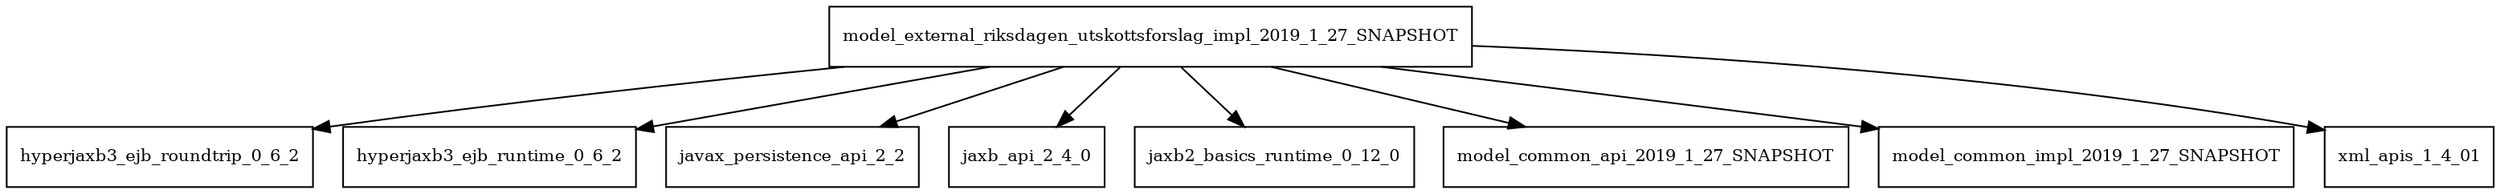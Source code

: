 digraph model_external_riksdagen_utskottsforslag_impl_2019_1_27_SNAPSHOT_dependencies {
  node [shape = box, fontsize=10.0];
  model_external_riksdagen_utskottsforslag_impl_2019_1_27_SNAPSHOT -> hyperjaxb3_ejb_roundtrip_0_6_2;
  model_external_riksdagen_utskottsforslag_impl_2019_1_27_SNAPSHOT -> hyperjaxb3_ejb_runtime_0_6_2;
  model_external_riksdagen_utskottsforslag_impl_2019_1_27_SNAPSHOT -> javax_persistence_api_2_2;
  model_external_riksdagen_utskottsforslag_impl_2019_1_27_SNAPSHOT -> jaxb_api_2_4_0;
  model_external_riksdagen_utskottsforslag_impl_2019_1_27_SNAPSHOT -> jaxb2_basics_runtime_0_12_0;
  model_external_riksdagen_utskottsforslag_impl_2019_1_27_SNAPSHOT -> model_common_api_2019_1_27_SNAPSHOT;
  model_external_riksdagen_utskottsforslag_impl_2019_1_27_SNAPSHOT -> model_common_impl_2019_1_27_SNAPSHOT;
  model_external_riksdagen_utskottsforslag_impl_2019_1_27_SNAPSHOT -> xml_apis_1_4_01;
}
